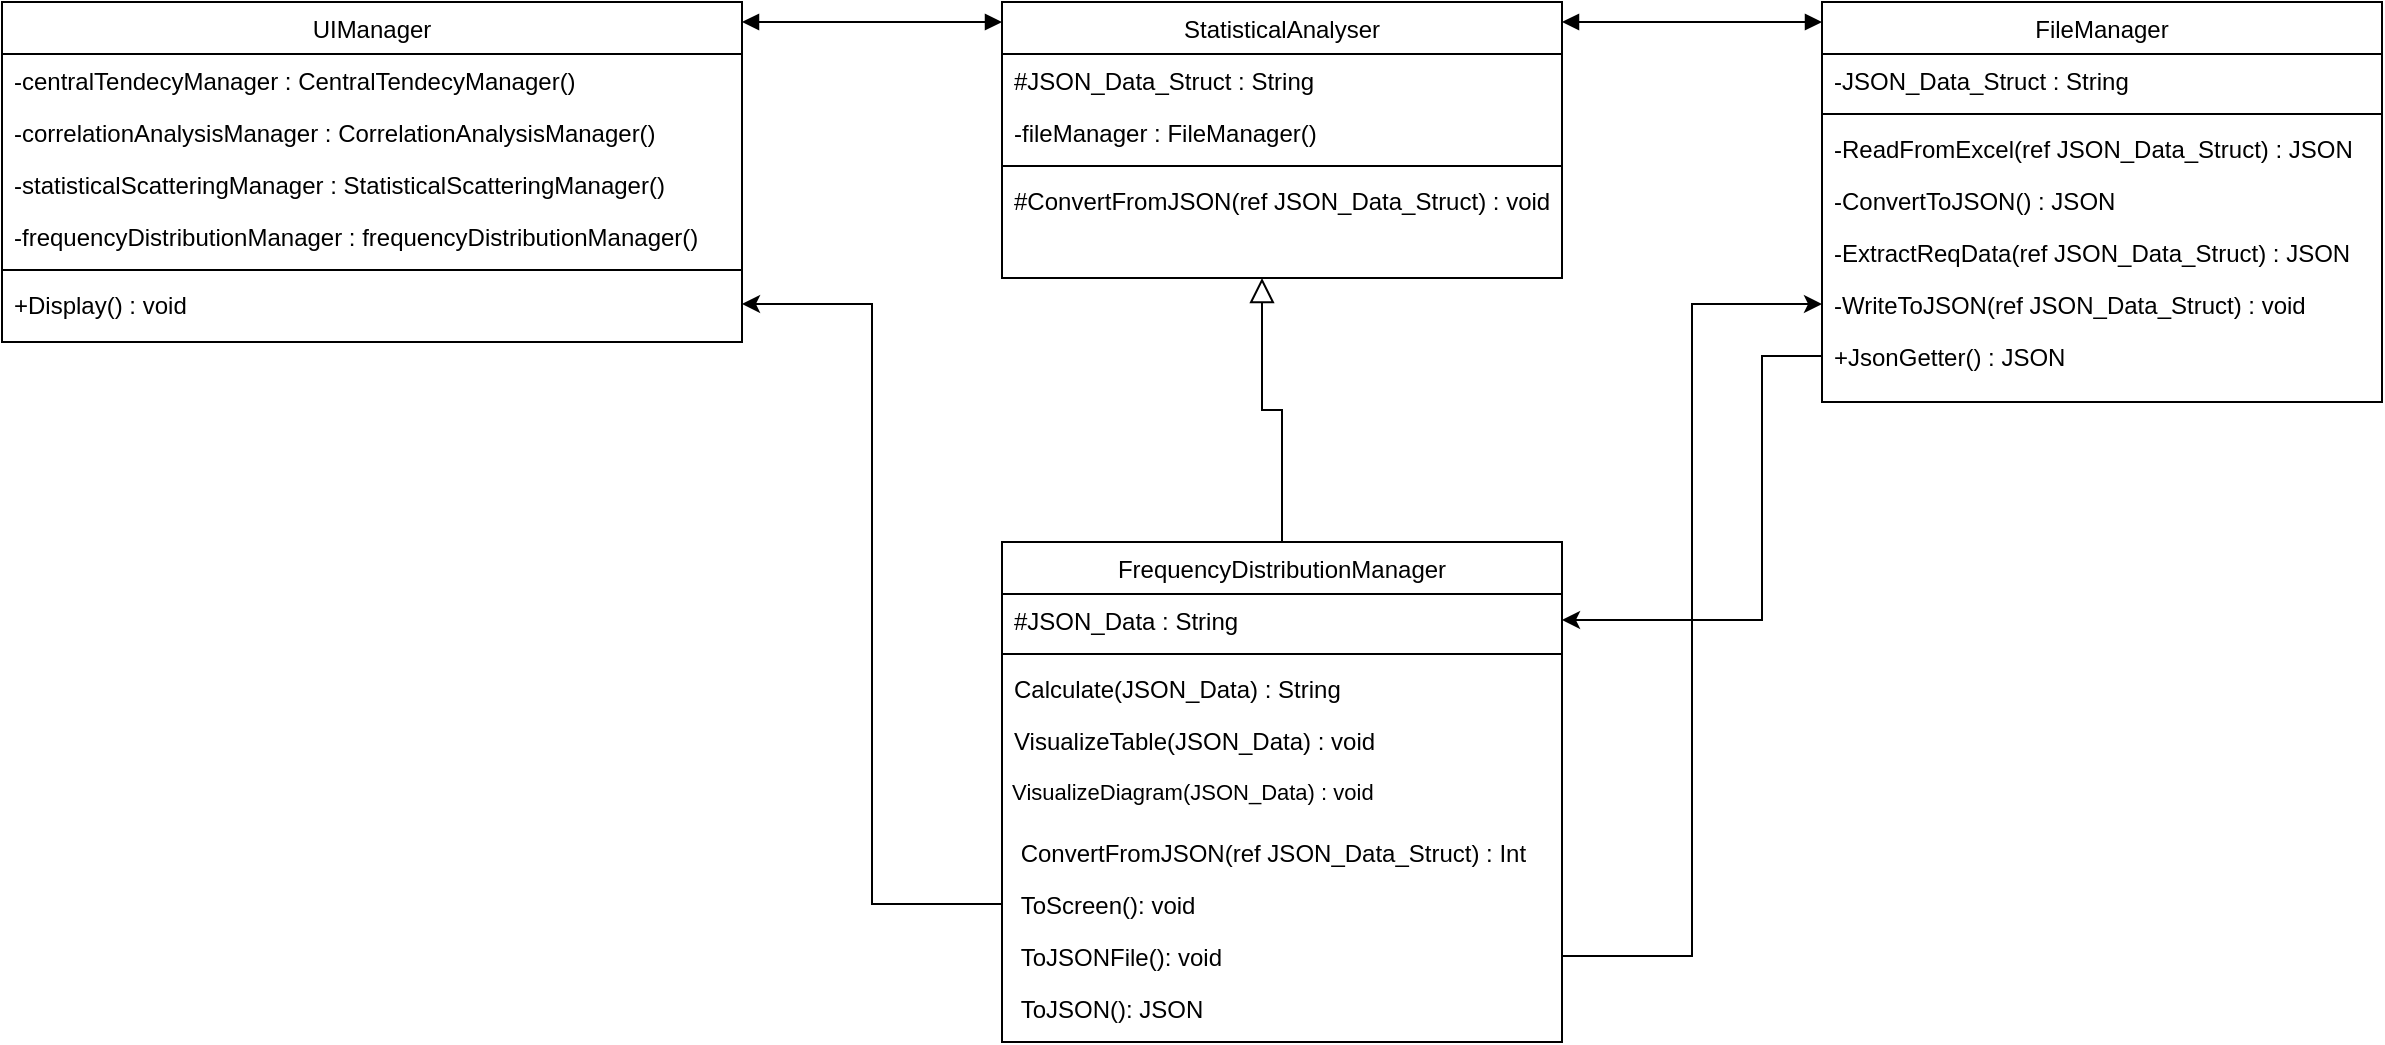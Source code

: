 <mxfile version="17.2.4" type="device"><diagram id="pCmCe3h9ZIUgiWeqaNeS" name="Page-1"><mxGraphModel dx="3828" dy="1636" grid="1" gridSize="10" guides="1" tooltips="1" connect="1" arrows="1" fold="1" page="1" pageScale="1" pageWidth="850" pageHeight="1100" math="0" shadow="0"><root><mxCell id="0"/><mxCell id="1" parent="0"/><mxCell id="-AWh-tKOT3vBlPvGQ5Ik-70" value="StatisticalAnalyser" style="swimlane;fontStyle=0;align=center;verticalAlign=top;childLayout=stackLayout;horizontal=1;startSize=26;horizontalStack=0;resizeParent=1;resizeLast=0;collapsible=1;marginBottom=0;rounded=0;shadow=0;strokeWidth=1;" vertex="1" parent="1"><mxGeometry x="-1680" y="-580" width="280" height="138" as="geometry"><mxRectangle x="230" y="140" width="160" height="26" as="alternateBounds"/></mxGeometry></mxCell><mxCell id="-AWh-tKOT3vBlPvGQ5Ik-71" value="#JSON_Data_Struct : String" style="text;align=left;verticalAlign=top;spacingLeft=4;spacingRight=4;overflow=hidden;rotatable=0;points=[[0,0.5],[1,0.5]];portConstraint=eastwest;" vertex="1" parent="-AWh-tKOT3vBlPvGQ5Ik-70"><mxGeometry y="26" width="280" height="26" as="geometry"/></mxCell><mxCell id="-AWh-tKOT3vBlPvGQ5Ik-72" value="-fileManager : FileManager()" style="text;align=left;verticalAlign=top;spacingLeft=4;spacingRight=4;overflow=hidden;rotatable=0;points=[[0,0.5],[1,0.5]];portConstraint=eastwest;" vertex="1" parent="-AWh-tKOT3vBlPvGQ5Ik-70"><mxGeometry y="52" width="280" height="26" as="geometry"/></mxCell><mxCell id="-AWh-tKOT3vBlPvGQ5Ik-73" value="" style="line;html=1;strokeWidth=1;align=left;verticalAlign=middle;spacingTop=-1;spacingLeft=3;spacingRight=3;rotatable=0;labelPosition=right;points=[];portConstraint=eastwest;" vertex="1" parent="-AWh-tKOT3vBlPvGQ5Ik-70"><mxGeometry y="78" width="280" height="8" as="geometry"/></mxCell><mxCell id="-AWh-tKOT3vBlPvGQ5Ik-74" value="#ConvertFromJSON(ref JSON_Data_Struct) : void" style="text;align=left;verticalAlign=top;spacingLeft=4;spacingRight=4;overflow=hidden;rotatable=0;points=[[0,0.5],[1,0.5]];portConstraint=eastwest;" vertex="1" parent="-AWh-tKOT3vBlPvGQ5Ik-70"><mxGeometry y="86" width="280" height="26" as="geometry"/></mxCell><mxCell id="-AWh-tKOT3vBlPvGQ5Ik-75" value="FileManager" style="swimlane;fontStyle=0;align=center;verticalAlign=top;childLayout=stackLayout;horizontal=1;startSize=26;horizontalStack=0;resizeParent=1;resizeLast=0;collapsible=1;marginBottom=0;rounded=0;shadow=0;strokeWidth=1;" vertex="1" parent="1"><mxGeometry x="-1270" y="-580" width="280" height="200" as="geometry"><mxRectangle x="340" y="380" width="170" height="26" as="alternateBounds"/></mxGeometry></mxCell><mxCell id="-AWh-tKOT3vBlPvGQ5Ik-76" value="-JSON_Data_Struct : String" style="text;align=left;verticalAlign=top;spacingLeft=4;spacingRight=4;overflow=hidden;rotatable=0;points=[[0,0.5],[1,0.5]];portConstraint=eastwest;" vertex="1" parent="-AWh-tKOT3vBlPvGQ5Ik-75"><mxGeometry y="26" width="280" height="26" as="geometry"/></mxCell><mxCell id="-AWh-tKOT3vBlPvGQ5Ik-77" value="" style="line;html=1;strokeWidth=1;align=left;verticalAlign=middle;spacingTop=-1;spacingLeft=3;spacingRight=3;rotatable=0;labelPosition=right;points=[];portConstraint=eastwest;" vertex="1" parent="-AWh-tKOT3vBlPvGQ5Ik-75"><mxGeometry y="52" width="280" height="8" as="geometry"/></mxCell><mxCell id="-AWh-tKOT3vBlPvGQ5Ik-78" value="-ReadFromExcel(ref JSON_Data_Struct) : JSON" style="text;align=left;verticalAlign=top;spacingLeft=4;spacingRight=4;overflow=hidden;rotatable=0;points=[[0,0.5],[1,0.5]];portConstraint=eastwest;" vertex="1" parent="-AWh-tKOT3vBlPvGQ5Ik-75"><mxGeometry y="60" width="280" height="26" as="geometry"/></mxCell><mxCell id="-AWh-tKOT3vBlPvGQ5Ik-79" value="-ConvertToJSON() : JSON" style="text;align=left;verticalAlign=top;spacingLeft=4;spacingRight=4;overflow=hidden;rotatable=0;points=[[0,0.5],[1,0.5]];portConstraint=eastwest;" vertex="1" parent="-AWh-tKOT3vBlPvGQ5Ik-75"><mxGeometry y="86" width="280" height="26" as="geometry"/></mxCell><mxCell id="-AWh-tKOT3vBlPvGQ5Ik-80" value="-ExtractReqData(ref JSON_Data_Struct) : JSON" style="text;align=left;verticalAlign=top;spacingLeft=4;spacingRight=4;overflow=hidden;rotatable=0;points=[[0,0.5],[1,0.5]];portConstraint=eastwest;" vertex="1" parent="-AWh-tKOT3vBlPvGQ5Ik-75"><mxGeometry y="112" width="280" height="26" as="geometry"/></mxCell><mxCell id="-AWh-tKOT3vBlPvGQ5Ik-81" value="-WriteToJSON(ref JSON_Data_Struct) : void" style="text;align=left;verticalAlign=top;spacingLeft=4;spacingRight=4;overflow=hidden;rotatable=0;points=[[0,0.5],[1,0.5]];portConstraint=eastwest;" vertex="1" parent="-AWh-tKOT3vBlPvGQ5Ik-75"><mxGeometry y="138" width="280" height="26" as="geometry"/></mxCell><mxCell id="-AWh-tKOT3vBlPvGQ5Ik-82" value="+JsonGetter() : JSON" style="text;align=left;verticalAlign=top;spacingLeft=4;spacingRight=4;overflow=hidden;rotatable=0;points=[[0,0.5],[1,0.5]];portConstraint=eastwest;" vertex="1" parent="-AWh-tKOT3vBlPvGQ5Ik-75"><mxGeometry y="164" width="280" height="26" as="geometry"/></mxCell><mxCell id="-AWh-tKOT3vBlPvGQ5Ik-83" value="" style="endArrow=block;startArrow=block;endFill=1;startFill=1;html=1;rounded=0;" edge="1" parent="1"><mxGeometry width="160" relative="1" as="geometry"><mxPoint x="-1400" y="-570" as="sourcePoint"/><mxPoint x="-1270" y="-570" as="targetPoint"/></mxGeometry></mxCell><mxCell id="-AWh-tKOT3vBlPvGQ5Ik-84" value="UIManager" style="swimlane;fontStyle=0;align=center;verticalAlign=top;childLayout=stackLayout;horizontal=1;startSize=26;horizontalStack=0;resizeParent=1;resizeLast=0;collapsible=1;marginBottom=0;rounded=0;shadow=0;strokeWidth=1;" vertex="1" parent="1"><mxGeometry x="-2180" y="-580" width="370" height="170" as="geometry"><mxRectangle x="230" y="140" width="160" height="26" as="alternateBounds"/></mxGeometry></mxCell><mxCell id="-AWh-tKOT3vBlPvGQ5Ik-85" value="-centralTendecyManager : CentralTendecyManager()" style="text;align=left;verticalAlign=top;spacingLeft=4;spacingRight=4;overflow=hidden;rotatable=0;points=[[0,0.5],[1,0.5]];portConstraint=eastwest;" vertex="1" parent="-AWh-tKOT3vBlPvGQ5Ik-84"><mxGeometry y="26" width="370" height="26" as="geometry"/></mxCell><mxCell id="-AWh-tKOT3vBlPvGQ5Ik-86" value="-correlationAnalysisManager : CorrelationAnalysisManager()" style="text;align=left;verticalAlign=top;spacingLeft=4;spacingRight=4;overflow=hidden;rotatable=0;points=[[0,0.5],[1,0.5]];portConstraint=eastwest;" vertex="1" parent="-AWh-tKOT3vBlPvGQ5Ik-84"><mxGeometry y="52" width="370" height="26" as="geometry"/></mxCell><mxCell id="-AWh-tKOT3vBlPvGQ5Ik-87" value="-statisticalScatteringManager : StatisticalScatteringManager()" style="text;align=left;verticalAlign=top;spacingLeft=4;spacingRight=4;overflow=hidden;rotatable=0;points=[[0,0.5],[1,0.5]];portConstraint=eastwest;" vertex="1" parent="-AWh-tKOT3vBlPvGQ5Ik-84"><mxGeometry y="78" width="370" height="26" as="geometry"/></mxCell><mxCell id="-AWh-tKOT3vBlPvGQ5Ik-88" value="-frequencyDistributionManager : frequencyDistributionManager()" style="text;align=left;verticalAlign=top;spacingLeft=4;spacingRight=4;overflow=hidden;rotatable=0;points=[[0,0.5],[1,0.5]];portConstraint=eastwest;" vertex="1" parent="-AWh-tKOT3vBlPvGQ5Ik-84"><mxGeometry y="104" width="370" height="26" as="geometry"/></mxCell><mxCell id="-AWh-tKOT3vBlPvGQ5Ik-89" value="" style="line;html=1;strokeWidth=1;align=left;verticalAlign=middle;spacingTop=-1;spacingLeft=3;spacingRight=3;rotatable=0;labelPosition=right;points=[];portConstraint=eastwest;" vertex="1" parent="-AWh-tKOT3vBlPvGQ5Ik-84"><mxGeometry y="130" width="370" height="8" as="geometry"/></mxCell><mxCell id="-AWh-tKOT3vBlPvGQ5Ik-90" value="+Display() : void" style="text;align=left;verticalAlign=top;spacingLeft=4;spacingRight=4;overflow=hidden;rotatable=0;points=[[0,0.5],[1,0.5]];portConstraint=eastwest;" vertex="1" parent="-AWh-tKOT3vBlPvGQ5Ik-84"><mxGeometry y="138" width="370" height="26" as="geometry"/></mxCell><mxCell id="-AWh-tKOT3vBlPvGQ5Ik-95" value="" style="endArrow=block;endSize=10;endFill=0;shadow=0;strokeWidth=1;rounded=0;edgeStyle=elbowEdgeStyle;elbow=vertical;exitX=0.5;exitY=0;exitDx=0;exitDy=0;" edge="1" parent="1" source="-AWh-tKOT3vBlPvGQ5Ik-102"><mxGeometry width="160" relative="1" as="geometry"><mxPoint x="-1652.5" y="-320" as="sourcePoint"/><mxPoint x="-1550" y="-442" as="targetPoint"/></mxGeometry></mxCell><mxCell id="-AWh-tKOT3vBlPvGQ5Ik-101" value="" style="endArrow=block;startArrow=block;endFill=1;startFill=1;html=1;rounded=0;" edge="1" parent="1"><mxGeometry width="160" relative="1" as="geometry"><mxPoint x="-1810" y="-570" as="sourcePoint"/><mxPoint x="-1680" y="-570" as="targetPoint"/><Array as="points"><mxPoint x="-1740" y="-570"/></Array></mxGeometry></mxCell><mxCell id="-AWh-tKOT3vBlPvGQ5Ik-102" value="FrequencyDistributionManager" style="swimlane;fontStyle=0;align=center;verticalAlign=top;childLayout=stackLayout;horizontal=1;startSize=26;horizontalStack=0;resizeParent=1;resizeLast=0;collapsible=1;marginBottom=0;rounded=0;shadow=0;strokeWidth=1;" vertex="1" parent="1"><mxGeometry x="-1680" y="-310" width="280" height="250" as="geometry"><mxRectangle x="130" y="380" width="160" height="26" as="alternateBounds"/></mxGeometry></mxCell><mxCell id="-AWh-tKOT3vBlPvGQ5Ik-103" value="#JSON_Data : String" style="text;align=left;verticalAlign=top;spacingLeft=4;spacingRight=4;overflow=hidden;rotatable=0;points=[[0,0.5],[1,0.5]];portConstraint=eastwest;" vertex="1" parent="-AWh-tKOT3vBlPvGQ5Ik-102"><mxGeometry y="26" width="280" height="26" as="geometry"/></mxCell><mxCell id="-AWh-tKOT3vBlPvGQ5Ik-104" value="" style="line;html=1;strokeWidth=1;align=left;verticalAlign=middle;spacingTop=-1;spacingLeft=3;spacingRight=3;rotatable=0;labelPosition=right;points=[];portConstraint=eastwest;" vertex="1" parent="-AWh-tKOT3vBlPvGQ5Ik-102"><mxGeometry y="52" width="280" height="8" as="geometry"/></mxCell><mxCell id="-AWh-tKOT3vBlPvGQ5Ik-105" value="Calculate(JSON_Data) : String" style="text;align=left;verticalAlign=top;spacingLeft=4;spacingRight=4;overflow=hidden;rotatable=0;points=[[0,0.5],[1,0.5]];portConstraint=eastwest;" vertex="1" parent="-AWh-tKOT3vBlPvGQ5Ik-102"><mxGeometry y="60" width="280" height="26" as="geometry"/></mxCell><mxCell id="-AWh-tKOT3vBlPvGQ5Ik-106" value="VisualizeTable(JSON_Data) : void" style="text;align=left;verticalAlign=top;spacingLeft=4;spacingRight=4;overflow=hidden;rotatable=0;points=[[0,0.5],[1,0.5]];portConstraint=eastwest;" vertex="1" parent="-AWh-tKOT3vBlPvGQ5Ik-102"><mxGeometry y="86" width="280" height="26" as="geometry"/></mxCell><mxCell id="-AWh-tKOT3vBlPvGQ5Ik-108" value="&lt;font style=&quot;font-size: 11px&quot;&gt;&amp;nbsp;VisualizeDiagram(JSON_Data) : void&lt;/font&gt;" style="text;whiteSpace=wrap;html=1;fontSize=11;" vertex="1" parent="-AWh-tKOT3vBlPvGQ5Ik-102"><mxGeometry y="112" width="280" height="30" as="geometry"/></mxCell><mxCell id="-AWh-tKOT3vBlPvGQ5Ik-115" value=" ConvertFromJSON(ref JSON_Data_Struct) : Int" style="text;align=left;verticalAlign=top;spacingLeft=4;spacingRight=4;overflow=hidden;rotatable=0;points=[[0,0.5],[1,0.5]];portConstraint=eastwest;" vertex="1" parent="-AWh-tKOT3vBlPvGQ5Ik-102"><mxGeometry y="142" width="280" height="26" as="geometry"/></mxCell><mxCell id="-AWh-tKOT3vBlPvGQ5Ik-116" value=" ToScreen(): void" style="text;align=left;verticalAlign=top;spacingLeft=4;spacingRight=4;overflow=hidden;rotatable=0;points=[[0,0.5],[1,0.5]];portConstraint=eastwest;" vertex="1" parent="-AWh-tKOT3vBlPvGQ5Ik-102"><mxGeometry y="168" width="280" height="26" as="geometry"/></mxCell><mxCell id="-AWh-tKOT3vBlPvGQ5Ik-121" value=" ToJSONFile(): void" style="text;align=left;verticalAlign=top;spacingLeft=4;spacingRight=4;overflow=hidden;rotatable=0;points=[[0,0.5],[1,0.5]];portConstraint=eastwest;" vertex="1" parent="-AWh-tKOT3vBlPvGQ5Ik-102"><mxGeometry y="194" width="280" height="26" as="geometry"/></mxCell><mxCell id="-AWh-tKOT3vBlPvGQ5Ik-122" value=" ToJSON(): JSON" style="text;align=left;verticalAlign=top;spacingLeft=4;spacingRight=4;overflow=hidden;rotatable=0;points=[[0,0.5],[1,0.5]];portConstraint=eastwest;" vertex="1" parent="-AWh-tKOT3vBlPvGQ5Ik-102"><mxGeometry y="220" width="280" height="26" as="geometry"/></mxCell><mxCell id="-AWh-tKOT3vBlPvGQ5Ik-109" style="edgeStyle=orthogonalEdgeStyle;rounded=0;orthogonalLoop=1;jettySize=auto;html=1;exitX=0;exitY=0.5;exitDx=0;exitDy=0;entryX=1;entryY=0.5;entryDx=0;entryDy=0;fontSize=11;" edge="1" parent="1" source="-AWh-tKOT3vBlPvGQ5Ik-82" target="-AWh-tKOT3vBlPvGQ5Ik-103"><mxGeometry relative="1" as="geometry"><Array as="points"><mxPoint x="-1300" y="-403"/><mxPoint x="-1300" y="-271"/></Array></mxGeometry></mxCell><mxCell id="-AWh-tKOT3vBlPvGQ5Ik-117" style="edgeStyle=orthogonalEdgeStyle;rounded=0;orthogonalLoop=1;jettySize=auto;html=1;exitX=0;exitY=0.5;exitDx=0;exitDy=0;entryX=1;entryY=0.5;entryDx=0;entryDy=0;fontSize=11;" edge="1" parent="1" source="-AWh-tKOT3vBlPvGQ5Ik-116" target="-AWh-tKOT3vBlPvGQ5Ik-90"><mxGeometry relative="1" as="geometry"/></mxCell><mxCell id="-AWh-tKOT3vBlPvGQ5Ik-123" style="edgeStyle=orthogonalEdgeStyle;rounded=0;orthogonalLoop=1;jettySize=auto;html=1;entryX=0;entryY=0.5;entryDx=0;entryDy=0;fontSize=11;" edge="1" parent="1" source="-AWh-tKOT3vBlPvGQ5Ik-121" target="-AWh-tKOT3vBlPvGQ5Ik-81"><mxGeometry relative="1" as="geometry"/></mxCell></root></mxGraphModel></diagram></mxfile>